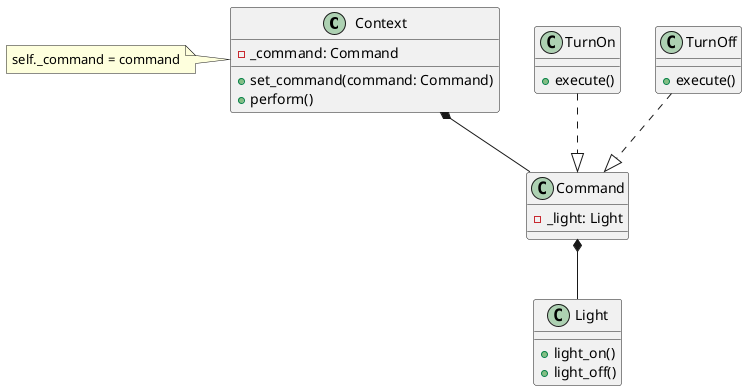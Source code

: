 @startuml
class Context{
    - _command: Command
    + set_command(command: Command)
    + perform()
}

class Light{
    + light_on()
    + light_off()
}

class Command{
    - _light: Light
}
class TurnOn{
    + execute()
}
class TurnOff{
    + execute()
}

Context *-- Command
TurnOn ..|> Command
TurnOff ..|> Command

Command *-- Light

note left of Context
self._command = command
end note
@enduml